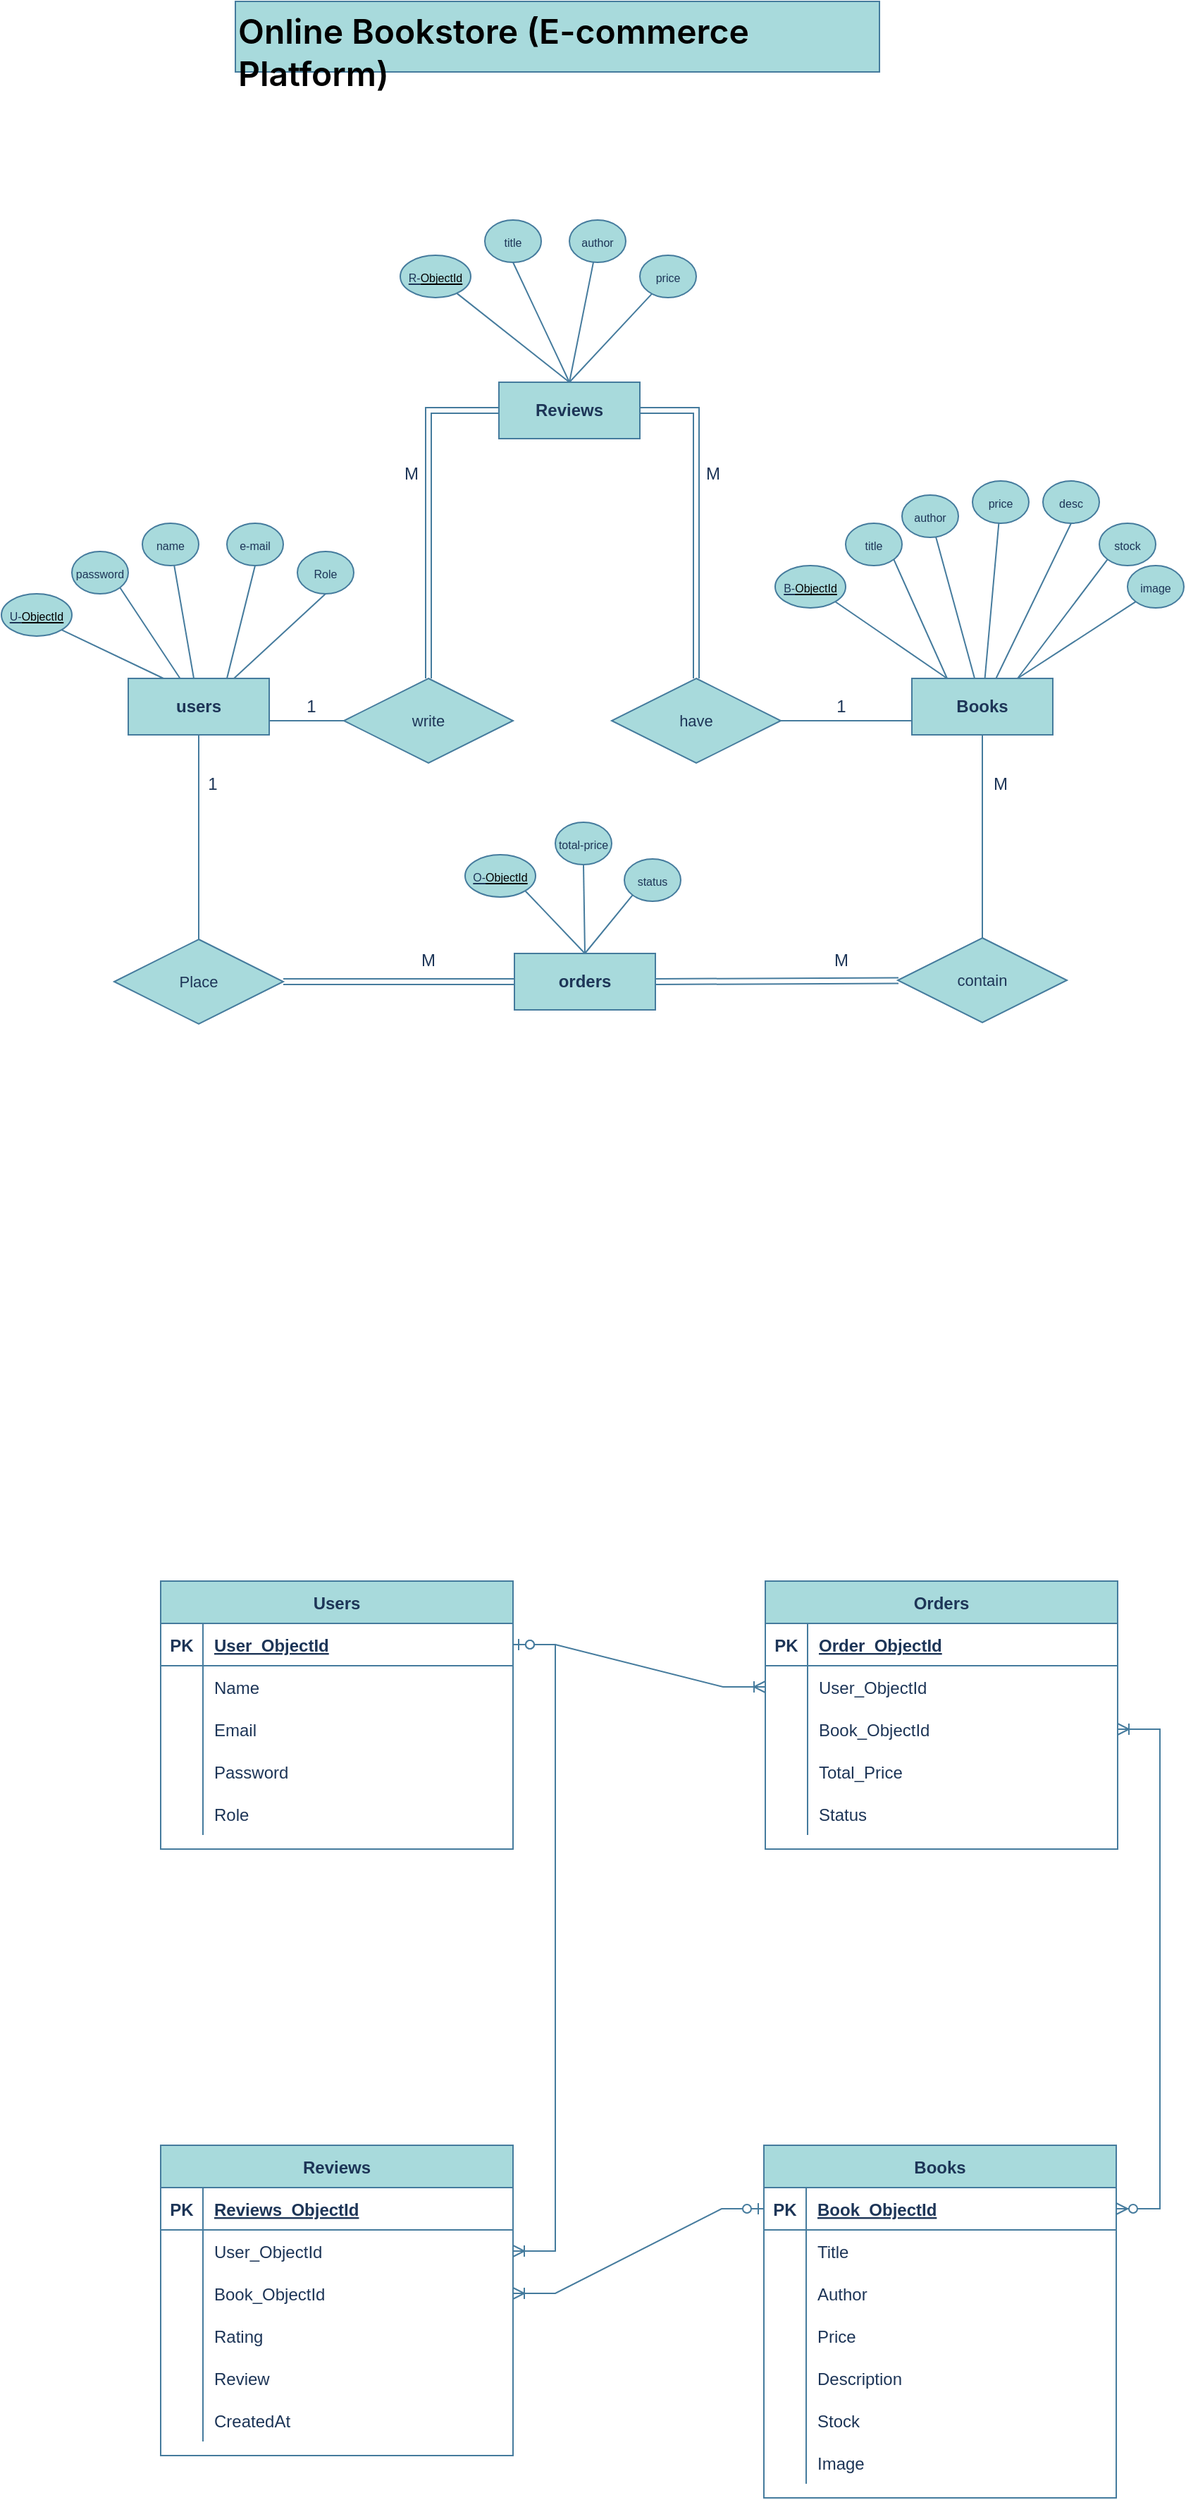 <mxfile version="24.7.17">
  <diagram id="R2lEEEUBdFMjLlhIrx00" name="Page-1">
    <mxGraphModel dx="1461" dy="1923" grid="1" gridSize="10" guides="1" tooltips="1" connect="1" arrows="1" fold="1" page="1" pageScale="1" pageWidth="850" pageHeight="1100" math="0" shadow="0" extFonts="Permanent Marker^https://fonts.googleapis.com/css?family=Permanent+Marker">
      <root>
        <mxCell id="0" />
        <mxCell id="1" parent="0" />
        <mxCell id="C-vyLk0tnHw3VtMMgP7b-2" value="Orders" style="shape=table;startSize=30;container=1;collapsible=1;childLayout=tableLayout;fixedRows=1;rowLines=0;fontStyle=1;align=center;resizeLast=1;labelBackgroundColor=none;fillColor=#A8DADC;strokeColor=#457B9D;fontColor=#1D3557;" parent="1" vertex="1">
          <mxGeometry x="549" y="120" width="250" height="190" as="geometry" />
        </mxCell>
        <mxCell id="C-vyLk0tnHw3VtMMgP7b-3" value="" style="shape=partialRectangle;collapsible=0;dropTarget=0;pointerEvents=0;fillColor=none;points=[[0,0.5],[1,0.5]];portConstraint=eastwest;top=0;left=0;right=0;bottom=1;labelBackgroundColor=none;strokeColor=#457B9D;fontColor=#1D3557;" parent="C-vyLk0tnHw3VtMMgP7b-2" vertex="1">
          <mxGeometry y="30" width="250" height="30" as="geometry" />
        </mxCell>
        <mxCell id="C-vyLk0tnHw3VtMMgP7b-4" value="PK" style="shape=partialRectangle;overflow=hidden;connectable=0;fillColor=none;top=0;left=0;bottom=0;right=0;fontStyle=1;labelBackgroundColor=none;strokeColor=#457B9D;fontColor=#1D3557;" parent="C-vyLk0tnHw3VtMMgP7b-3" vertex="1">
          <mxGeometry width="30" height="30" as="geometry">
            <mxRectangle width="30" height="30" as="alternateBounds" />
          </mxGeometry>
        </mxCell>
        <mxCell id="C-vyLk0tnHw3VtMMgP7b-5" value="Order_ObjectId" style="shape=partialRectangle;overflow=hidden;connectable=0;fillColor=none;top=0;left=0;bottom=0;right=0;align=left;spacingLeft=6;fontStyle=5;labelBackgroundColor=none;strokeColor=#457B9D;fontColor=#1D3557;" parent="C-vyLk0tnHw3VtMMgP7b-3" vertex="1">
          <mxGeometry x="30" width="220" height="30" as="geometry">
            <mxRectangle width="220" height="30" as="alternateBounds" />
          </mxGeometry>
        </mxCell>
        <mxCell id="C-vyLk0tnHw3VtMMgP7b-6" value="" style="shape=partialRectangle;collapsible=0;dropTarget=0;pointerEvents=0;fillColor=none;points=[[0,0.5],[1,0.5]];portConstraint=eastwest;top=0;left=0;right=0;bottom=0;labelBackgroundColor=none;strokeColor=#457B9D;fontColor=#1D3557;" parent="C-vyLk0tnHw3VtMMgP7b-2" vertex="1">
          <mxGeometry y="60" width="250" height="30" as="geometry" />
        </mxCell>
        <mxCell id="C-vyLk0tnHw3VtMMgP7b-7" value="" style="shape=partialRectangle;overflow=hidden;connectable=0;fillColor=none;top=0;left=0;bottom=0;right=0;labelBackgroundColor=none;strokeColor=#457B9D;fontColor=#1D3557;" parent="C-vyLk0tnHw3VtMMgP7b-6" vertex="1">
          <mxGeometry width="30" height="30" as="geometry">
            <mxRectangle width="30" height="30" as="alternateBounds" />
          </mxGeometry>
        </mxCell>
        <mxCell id="C-vyLk0tnHw3VtMMgP7b-8" value="User_ObjectId" style="shape=partialRectangle;overflow=hidden;connectable=0;fillColor=none;top=0;left=0;bottom=0;right=0;align=left;spacingLeft=6;labelBackgroundColor=none;strokeColor=#457B9D;fontColor=#1D3557;" parent="C-vyLk0tnHw3VtMMgP7b-6" vertex="1">
          <mxGeometry x="30" width="220" height="30" as="geometry">
            <mxRectangle width="220" height="30" as="alternateBounds" />
          </mxGeometry>
        </mxCell>
        <mxCell id="C-vyLk0tnHw3VtMMgP7b-9" value="" style="shape=partialRectangle;collapsible=0;dropTarget=0;pointerEvents=0;fillColor=none;points=[[0,0.5],[1,0.5]];portConstraint=eastwest;top=0;left=0;right=0;bottom=0;labelBackgroundColor=none;strokeColor=#457B9D;fontColor=#1D3557;" parent="C-vyLk0tnHw3VtMMgP7b-2" vertex="1">
          <mxGeometry y="90" width="250" height="30" as="geometry" />
        </mxCell>
        <mxCell id="C-vyLk0tnHw3VtMMgP7b-10" value="" style="shape=partialRectangle;overflow=hidden;connectable=0;fillColor=none;top=0;left=0;bottom=0;right=0;labelBackgroundColor=none;strokeColor=#457B9D;fontColor=#1D3557;" parent="C-vyLk0tnHw3VtMMgP7b-9" vertex="1">
          <mxGeometry width="30" height="30" as="geometry">
            <mxRectangle width="30" height="30" as="alternateBounds" />
          </mxGeometry>
        </mxCell>
        <mxCell id="C-vyLk0tnHw3VtMMgP7b-11" value="Book_ObjectId" style="shape=partialRectangle;overflow=hidden;connectable=0;fillColor=none;top=0;left=0;bottom=0;right=0;align=left;spacingLeft=6;labelBackgroundColor=none;strokeColor=#457B9D;fontColor=#1D3557;" parent="C-vyLk0tnHw3VtMMgP7b-9" vertex="1">
          <mxGeometry x="30" width="220" height="30" as="geometry">
            <mxRectangle width="220" height="30" as="alternateBounds" />
          </mxGeometry>
        </mxCell>
        <mxCell id="jP12uxMB2uw9hCb2nO24-88" value="" style="shape=partialRectangle;collapsible=0;dropTarget=0;pointerEvents=0;fillColor=none;points=[[0,0.5],[1,0.5]];portConstraint=eastwest;top=0;left=0;right=0;bottom=0;labelBackgroundColor=none;strokeColor=#457B9D;fontColor=#1D3557;" parent="C-vyLk0tnHw3VtMMgP7b-2" vertex="1">
          <mxGeometry y="120" width="250" height="30" as="geometry" />
        </mxCell>
        <mxCell id="jP12uxMB2uw9hCb2nO24-89" value="" style="shape=partialRectangle;overflow=hidden;connectable=0;fillColor=none;top=0;left=0;bottom=0;right=0;labelBackgroundColor=none;strokeColor=#457B9D;fontColor=#1D3557;" parent="jP12uxMB2uw9hCb2nO24-88" vertex="1">
          <mxGeometry width="30" height="30" as="geometry">
            <mxRectangle width="30" height="30" as="alternateBounds" />
          </mxGeometry>
        </mxCell>
        <mxCell id="jP12uxMB2uw9hCb2nO24-90" value="Total_Price" style="shape=partialRectangle;overflow=hidden;connectable=0;fillColor=none;top=0;left=0;bottom=0;right=0;align=left;spacingLeft=6;labelBackgroundColor=none;strokeColor=#457B9D;fontColor=#1D3557;" parent="jP12uxMB2uw9hCb2nO24-88" vertex="1">
          <mxGeometry x="30" width="220" height="30" as="geometry">
            <mxRectangle width="220" height="30" as="alternateBounds" />
          </mxGeometry>
        </mxCell>
        <mxCell id="jP12uxMB2uw9hCb2nO24-91" value="" style="shape=partialRectangle;collapsible=0;dropTarget=0;pointerEvents=0;fillColor=none;points=[[0,0.5],[1,0.5]];portConstraint=eastwest;top=0;left=0;right=0;bottom=0;labelBackgroundColor=none;strokeColor=#457B9D;fontColor=#1D3557;" parent="C-vyLk0tnHw3VtMMgP7b-2" vertex="1">
          <mxGeometry y="150" width="250" height="30" as="geometry" />
        </mxCell>
        <mxCell id="jP12uxMB2uw9hCb2nO24-92" value="" style="shape=partialRectangle;overflow=hidden;connectable=0;fillColor=none;top=0;left=0;bottom=0;right=0;labelBackgroundColor=none;strokeColor=#457B9D;fontColor=#1D3557;" parent="jP12uxMB2uw9hCb2nO24-91" vertex="1">
          <mxGeometry width="30" height="30" as="geometry">
            <mxRectangle width="30" height="30" as="alternateBounds" />
          </mxGeometry>
        </mxCell>
        <mxCell id="jP12uxMB2uw9hCb2nO24-93" value="Status" style="shape=partialRectangle;overflow=hidden;connectable=0;fillColor=none;top=0;left=0;bottom=0;right=0;align=left;spacingLeft=6;labelBackgroundColor=none;strokeColor=#457B9D;fontColor=#1D3557;" parent="jP12uxMB2uw9hCb2nO24-91" vertex="1">
          <mxGeometry x="30" width="220" height="30" as="geometry">
            <mxRectangle width="220" height="30" as="alternateBounds" />
          </mxGeometry>
        </mxCell>
        <mxCell id="C-vyLk0tnHw3VtMMgP7b-13" value="Books" style="shape=table;startSize=30;container=1;collapsible=1;childLayout=tableLayout;fixedRows=1;rowLines=0;fontStyle=1;align=center;resizeLast=1;labelBackgroundColor=none;fillColor=#A8DADC;strokeColor=#457B9D;fontColor=#1D3557;" parent="1" vertex="1">
          <mxGeometry x="548" y="520" width="250" height="250" as="geometry" />
        </mxCell>
        <mxCell id="C-vyLk0tnHw3VtMMgP7b-14" value="" style="shape=partialRectangle;collapsible=0;dropTarget=0;pointerEvents=0;fillColor=none;points=[[0,0.5],[1,0.5]];portConstraint=eastwest;top=0;left=0;right=0;bottom=1;labelBackgroundColor=none;strokeColor=#457B9D;fontColor=#1D3557;" parent="C-vyLk0tnHw3VtMMgP7b-13" vertex="1">
          <mxGeometry y="30" width="250" height="30" as="geometry" />
        </mxCell>
        <mxCell id="C-vyLk0tnHw3VtMMgP7b-15" value="PK" style="shape=partialRectangle;overflow=hidden;connectable=0;fillColor=none;top=0;left=0;bottom=0;right=0;fontStyle=1;labelBackgroundColor=none;strokeColor=#457B9D;fontColor=#1D3557;" parent="C-vyLk0tnHw3VtMMgP7b-14" vertex="1">
          <mxGeometry width="30" height="30" as="geometry">
            <mxRectangle width="30" height="30" as="alternateBounds" />
          </mxGeometry>
        </mxCell>
        <mxCell id="C-vyLk0tnHw3VtMMgP7b-16" value="Book_ObjectId" style="shape=partialRectangle;overflow=hidden;connectable=0;fillColor=none;top=0;left=0;bottom=0;right=0;align=left;spacingLeft=6;fontStyle=5;labelBackgroundColor=none;strokeColor=#457B9D;fontColor=#1D3557;" parent="C-vyLk0tnHw3VtMMgP7b-14" vertex="1">
          <mxGeometry x="30" width="220" height="30" as="geometry">
            <mxRectangle width="220" height="30" as="alternateBounds" />
          </mxGeometry>
        </mxCell>
        <mxCell id="C-vyLk0tnHw3VtMMgP7b-17" value="" style="shape=partialRectangle;collapsible=0;dropTarget=0;pointerEvents=0;fillColor=none;points=[[0,0.5],[1,0.5]];portConstraint=eastwest;top=0;left=0;right=0;bottom=0;labelBackgroundColor=none;strokeColor=#457B9D;fontColor=#1D3557;" parent="C-vyLk0tnHw3VtMMgP7b-13" vertex="1">
          <mxGeometry y="60" width="250" height="30" as="geometry" />
        </mxCell>
        <mxCell id="C-vyLk0tnHw3VtMMgP7b-18" value="" style="shape=partialRectangle;overflow=hidden;connectable=0;fillColor=none;top=0;left=0;bottom=0;right=0;labelBackgroundColor=none;strokeColor=#457B9D;fontColor=#1D3557;" parent="C-vyLk0tnHw3VtMMgP7b-17" vertex="1">
          <mxGeometry width="30" height="30" as="geometry">
            <mxRectangle width="30" height="30" as="alternateBounds" />
          </mxGeometry>
        </mxCell>
        <mxCell id="C-vyLk0tnHw3VtMMgP7b-19" value="Title" style="shape=partialRectangle;overflow=hidden;connectable=0;fillColor=none;top=0;left=0;bottom=0;right=0;align=left;spacingLeft=6;labelBackgroundColor=none;strokeColor=#457B9D;fontColor=#1D3557;" parent="C-vyLk0tnHw3VtMMgP7b-17" vertex="1">
          <mxGeometry x="30" width="220" height="30" as="geometry">
            <mxRectangle width="220" height="30" as="alternateBounds" />
          </mxGeometry>
        </mxCell>
        <mxCell id="C-vyLk0tnHw3VtMMgP7b-20" value="" style="shape=partialRectangle;collapsible=0;dropTarget=0;pointerEvents=0;fillColor=none;points=[[0,0.5],[1,0.5]];portConstraint=eastwest;top=0;left=0;right=0;bottom=0;labelBackgroundColor=none;strokeColor=#457B9D;fontColor=#1D3557;" parent="C-vyLk0tnHw3VtMMgP7b-13" vertex="1">
          <mxGeometry y="90" width="250" height="30" as="geometry" />
        </mxCell>
        <mxCell id="C-vyLk0tnHw3VtMMgP7b-21" value="" style="shape=partialRectangle;overflow=hidden;connectable=0;fillColor=none;top=0;left=0;bottom=0;right=0;labelBackgroundColor=none;strokeColor=#457B9D;fontColor=#1D3557;" parent="C-vyLk0tnHw3VtMMgP7b-20" vertex="1">
          <mxGeometry width="30" height="30" as="geometry">
            <mxRectangle width="30" height="30" as="alternateBounds" />
          </mxGeometry>
        </mxCell>
        <mxCell id="C-vyLk0tnHw3VtMMgP7b-22" value="Author" style="shape=partialRectangle;overflow=hidden;connectable=0;fillColor=none;top=0;left=0;bottom=0;right=0;align=left;spacingLeft=6;labelBackgroundColor=none;strokeColor=#457B9D;fontColor=#1D3557;" parent="C-vyLk0tnHw3VtMMgP7b-20" vertex="1">
          <mxGeometry x="30" width="220" height="30" as="geometry">
            <mxRectangle width="220" height="30" as="alternateBounds" />
          </mxGeometry>
        </mxCell>
        <mxCell id="jP12uxMB2uw9hCb2nO24-94" value="" style="shape=partialRectangle;collapsible=0;dropTarget=0;pointerEvents=0;fillColor=none;points=[[0,0.5],[1,0.5]];portConstraint=eastwest;top=0;left=0;right=0;bottom=0;labelBackgroundColor=none;strokeColor=#457B9D;fontColor=#1D3557;" parent="C-vyLk0tnHw3VtMMgP7b-13" vertex="1">
          <mxGeometry y="120" width="250" height="30" as="geometry" />
        </mxCell>
        <mxCell id="jP12uxMB2uw9hCb2nO24-95" value="" style="shape=partialRectangle;overflow=hidden;connectable=0;fillColor=none;top=0;left=0;bottom=0;right=0;labelBackgroundColor=none;strokeColor=#457B9D;fontColor=#1D3557;" parent="jP12uxMB2uw9hCb2nO24-94" vertex="1">
          <mxGeometry width="30" height="30" as="geometry">
            <mxRectangle width="30" height="30" as="alternateBounds" />
          </mxGeometry>
        </mxCell>
        <mxCell id="jP12uxMB2uw9hCb2nO24-96" value="Price" style="shape=partialRectangle;overflow=hidden;connectable=0;fillColor=none;top=0;left=0;bottom=0;right=0;align=left;spacingLeft=6;labelBackgroundColor=none;strokeColor=#457B9D;fontColor=#1D3557;" parent="jP12uxMB2uw9hCb2nO24-94" vertex="1">
          <mxGeometry x="30" width="220" height="30" as="geometry">
            <mxRectangle width="220" height="30" as="alternateBounds" />
          </mxGeometry>
        </mxCell>
        <mxCell id="jP12uxMB2uw9hCb2nO24-97" value="" style="shape=partialRectangle;collapsible=0;dropTarget=0;pointerEvents=0;fillColor=none;points=[[0,0.5],[1,0.5]];portConstraint=eastwest;top=0;left=0;right=0;bottom=0;labelBackgroundColor=none;strokeColor=#457B9D;fontColor=#1D3557;" parent="C-vyLk0tnHw3VtMMgP7b-13" vertex="1">
          <mxGeometry y="150" width="250" height="30" as="geometry" />
        </mxCell>
        <mxCell id="jP12uxMB2uw9hCb2nO24-98" value="" style="shape=partialRectangle;overflow=hidden;connectable=0;fillColor=none;top=0;left=0;bottom=0;right=0;labelBackgroundColor=none;strokeColor=#457B9D;fontColor=#1D3557;" parent="jP12uxMB2uw9hCb2nO24-97" vertex="1">
          <mxGeometry width="30" height="30" as="geometry">
            <mxRectangle width="30" height="30" as="alternateBounds" />
          </mxGeometry>
        </mxCell>
        <mxCell id="jP12uxMB2uw9hCb2nO24-99" value="Description" style="shape=partialRectangle;overflow=hidden;connectable=0;fillColor=none;top=0;left=0;bottom=0;right=0;align=left;spacingLeft=6;labelBackgroundColor=none;strokeColor=#457B9D;fontColor=#1D3557;" parent="jP12uxMB2uw9hCb2nO24-97" vertex="1">
          <mxGeometry x="30" width="220" height="30" as="geometry">
            <mxRectangle width="220" height="30" as="alternateBounds" />
          </mxGeometry>
        </mxCell>
        <mxCell id="jP12uxMB2uw9hCb2nO24-100" value="" style="shape=partialRectangle;collapsible=0;dropTarget=0;pointerEvents=0;fillColor=none;points=[[0,0.5],[1,0.5]];portConstraint=eastwest;top=0;left=0;right=0;bottom=0;labelBackgroundColor=none;strokeColor=#457B9D;fontColor=#1D3557;" parent="C-vyLk0tnHw3VtMMgP7b-13" vertex="1">
          <mxGeometry y="180" width="250" height="30" as="geometry" />
        </mxCell>
        <mxCell id="jP12uxMB2uw9hCb2nO24-101" value="" style="shape=partialRectangle;overflow=hidden;connectable=0;fillColor=none;top=0;left=0;bottom=0;right=0;labelBackgroundColor=none;strokeColor=#457B9D;fontColor=#1D3557;" parent="jP12uxMB2uw9hCb2nO24-100" vertex="1">
          <mxGeometry width="30" height="30" as="geometry">
            <mxRectangle width="30" height="30" as="alternateBounds" />
          </mxGeometry>
        </mxCell>
        <mxCell id="jP12uxMB2uw9hCb2nO24-102" value="Stock" style="shape=partialRectangle;overflow=hidden;connectable=0;fillColor=none;top=0;left=0;bottom=0;right=0;align=left;spacingLeft=6;labelBackgroundColor=none;strokeColor=#457B9D;fontColor=#1D3557;" parent="jP12uxMB2uw9hCb2nO24-100" vertex="1">
          <mxGeometry x="30" width="220" height="30" as="geometry">
            <mxRectangle width="220" height="30" as="alternateBounds" />
          </mxGeometry>
        </mxCell>
        <mxCell id="jP12uxMB2uw9hCb2nO24-106" value="" style="shape=partialRectangle;collapsible=0;dropTarget=0;pointerEvents=0;fillColor=none;points=[[0,0.5],[1,0.5]];portConstraint=eastwest;top=0;left=0;right=0;bottom=0;labelBackgroundColor=none;strokeColor=#457B9D;fontColor=#1D3557;" parent="C-vyLk0tnHw3VtMMgP7b-13" vertex="1">
          <mxGeometry y="210" width="250" height="30" as="geometry" />
        </mxCell>
        <mxCell id="jP12uxMB2uw9hCb2nO24-107" value="" style="shape=partialRectangle;overflow=hidden;connectable=0;fillColor=none;top=0;left=0;bottom=0;right=0;labelBackgroundColor=none;strokeColor=#457B9D;fontColor=#1D3557;" parent="jP12uxMB2uw9hCb2nO24-106" vertex="1">
          <mxGeometry width="30" height="30" as="geometry">
            <mxRectangle width="30" height="30" as="alternateBounds" />
          </mxGeometry>
        </mxCell>
        <mxCell id="jP12uxMB2uw9hCb2nO24-108" value="Image" style="shape=partialRectangle;overflow=hidden;connectable=0;fillColor=none;top=0;left=0;bottom=0;right=0;align=left;spacingLeft=6;labelBackgroundColor=none;strokeColor=#457B9D;fontColor=#1D3557;" parent="jP12uxMB2uw9hCb2nO24-106" vertex="1">
          <mxGeometry x="30" width="220" height="30" as="geometry">
            <mxRectangle width="220" height="30" as="alternateBounds" />
          </mxGeometry>
        </mxCell>
        <mxCell id="C-vyLk0tnHw3VtMMgP7b-23" value="Users" style="shape=table;startSize=30;container=1;collapsible=1;childLayout=tableLayout;fixedRows=1;rowLines=0;fontStyle=1;align=center;resizeLast=1;labelBackgroundColor=none;fillColor=#A8DADC;strokeColor=#457B9D;fontColor=#1D3557;" parent="1" vertex="1">
          <mxGeometry x="120" y="120" width="250" height="190" as="geometry" />
        </mxCell>
        <mxCell id="C-vyLk0tnHw3VtMMgP7b-24" value="" style="shape=partialRectangle;collapsible=0;dropTarget=0;pointerEvents=0;fillColor=none;points=[[0,0.5],[1,0.5]];portConstraint=eastwest;top=0;left=0;right=0;bottom=1;labelBackgroundColor=none;strokeColor=#457B9D;fontColor=#1D3557;" parent="C-vyLk0tnHw3VtMMgP7b-23" vertex="1">
          <mxGeometry y="30" width="250" height="30" as="geometry" />
        </mxCell>
        <mxCell id="C-vyLk0tnHw3VtMMgP7b-25" value="PK" style="shape=partialRectangle;overflow=hidden;connectable=0;fillColor=none;top=0;left=0;bottom=0;right=0;fontStyle=1;labelBackgroundColor=none;strokeColor=#457B9D;fontColor=#1D3557;" parent="C-vyLk0tnHw3VtMMgP7b-24" vertex="1">
          <mxGeometry width="30" height="30" as="geometry">
            <mxRectangle width="30" height="30" as="alternateBounds" />
          </mxGeometry>
        </mxCell>
        <mxCell id="C-vyLk0tnHw3VtMMgP7b-26" value="User_ObjectId" style="shape=partialRectangle;overflow=hidden;connectable=0;fillColor=none;top=0;left=0;bottom=0;right=0;align=left;spacingLeft=6;fontStyle=5;labelBackgroundColor=none;strokeColor=#457B9D;fontColor=#1D3557;" parent="C-vyLk0tnHw3VtMMgP7b-24" vertex="1">
          <mxGeometry x="30" width="220" height="30" as="geometry">
            <mxRectangle width="220" height="30" as="alternateBounds" />
          </mxGeometry>
        </mxCell>
        <mxCell id="C-vyLk0tnHw3VtMMgP7b-27" value="" style="shape=partialRectangle;collapsible=0;dropTarget=0;pointerEvents=0;fillColor=none;points=[[0,0.5],[1,0.5]];portConstraint=eastwest;top=0;left=0;right=0;bottom=0;labelBackgroundColor=none;strokeColor=#457B9D;fontColor=#1D3557;" parent="C-vyLk0tnHw3VtMMgP7b-23" vertex="1">
          <mxGeometry y="60" width="250" height="30" as="geometry" />
        </mxCell>
        <mxCell id="C-vyLk0tnHw3VtMMgP7b-28" value="" style="shape=partialRectangle;overflow=hidden;connectable=0;fillColor=none;top=0;left=0;bottom=0;right=0;labelBackgroundColor=none;strokeColor=#457B9D;fontColor=#1D3557;" parent="C-vyLk0tnHw3VtMMgP7b-27" vertex="1">
          <mxGeometry width="30" height="30" as="geometry">
            <mxRectangle width="30" height="30" as="alternateBounds" />
          </mxGeometry>
        </mxCell>
        <mxCell id="C-vyLk0tnHw3VtMMgP7b-29" value="Name" style="shape=partialRectangle;overflow=hidden;connectable=0;fillColor=none;top=0;left=0;bottom=0;right=0;align=left;spacingLeft=6;labelBackgroundColor=none;strokeColor=#457B9D;fontColor=#1D3557;" parent="C-vyLk0tnHw3VtMMgP7b-27" vertex="1">
          <mxGeometry x="30" width="220" height="30" as="geometry">
            <mxRectangle width="220" height="30" as="alternateBounds" />
          </mxGeometry>
        </mxCell>
        <mxCell id="jP12uxMB2uw9hCb2nO24-78" value="" style="shape=partialRectangle;collapsible=0;dropTarget=0;pointerEvents=0;fillColor=none;points=[[0,0.5],[1,0.5]];portConstraint=eastwest;top=0;left=0;right=0;bottom=0;labelBackgroundColor=none;strokeColor=#457B9D;fontColor=#1D3557;" parent="C-vyLk0tnHw3VtMMgP7b-23" vertex="1">
          <mxGeometry y="90" width="250" height="30" as="geometry" />
        </mxCell>
        <mxCell id="jP12uxMB2uw9hCb2nO24-79" value="" style="shape=partialRectangle;overflow=hidden;connectable=0;fillColor=none;top=0;left=0;bottom=0;right=0;labelBackgroundColor=none;strokeColor=#457B9D;fontColor=#1D3557;" parent="jP12uxMB2uw9hCb2nO24-78" vertex="1">
          <mxGeometry width="30" height="30" as="geometry">
            <mxRectangle width="30" height="30" as="alternateBounds" />
          </mxGeometry>
        </mxCell>
        <mxCell id="jP12uxMB2uw9hCb2nO24-80" value="Email" style="shape=partialRectangle;overflow=hidden;connectable=0;fillColor=none;top=0;left=0;bottom=0;right=0;align=left;spacingLeft=6;labelBackgroundColor=none;strokeColor=#457B9D;fontColor=#1D3557;" parent="jP12uxMB2uw9hCb2nO24-78" vertex="1">
          <mxGeometry x="30" width="220" height="30" as="geometry">
            <mxRectangle width="220" height="30" as="alternateBounds" />
          </mxGeometry>
        </mxCell>
        <mxCell id="jP12uxMB2uw9hCb2nO24-81" value="" style="shape=partialRectangle;collapsible=0;dropTarget=0;pointerEvents=0;fillColor=none;points=[[0,0.5],[1,0.5]];portConstraint=eastwest;top=0;left=0;right=0;bottom=0;labelBackgroundColor=none;strokeColor=#457B9D;fontColor=#1D3557;" parent="C-vyLk0tnHw3VtMMgP7b-23" vertex="1">
          <mxGeometry y="120" width="250" height="30" as="geometry" />
        </mxCell>
        <mxCell id="jP12uxMB2uw9hCb2nO24-82" value="" style="shape=partialRectangle;overflow=hidden;connectable=0;fillColor=none;top=0;left=0;bottom=0;right=0;labelBackgroundColor=none;strokeColor=#457B9D;fontColor=#1D3557;" parent="jP12uxMB2uw9hCb2nO24-81" vertex="1">
          <mxGeometry width="30" height="30" as="geometry">
            <mxRectangle width="30" height="30" as="alternateBounds" />
          </mxGeometry>
        </mxCell>
        <mxCell id="jP12uxMB2uw9hCb2nO24-83" value="Password" style="shape=partialRectangle;overflow=hidden;connectable=0;fillColor=none;top=0;left=0;bottom=0;right=0;align=left;spacingLeft=6;labelBackgroundColor=none;strokeColor=#457B9D;fontColor=#1D3557;" parent="jP12uxMB2uw9hCb2nO24-81" vertex="1">
          <mxGeometry x="30" width="220" height="30" as="geometry">
            <mxRectangle width="220" height="30" as="alternateBounds" />
          </mxGeometry>
        </mxCell>
        <mxCell id="jP12uxMB2uw9hCb2nO24-84" value="" style="shape=partialRectangle;collapsible=0;dropTarget=0;pointerEvents=0;fillColor=none;points=[[0,0.5],[1,0.5]];portConstraint=eastwest;top=0;left=0;right=0;bottom=0;labelBackgroundColor=none;strokeColor=#457B9D;fontColor=#1D3557;" parent="C-vyLk0tnHw3VtMMgP7b-23" vertex="1">
          <mxGeometry y="150" width="250" height="30" as="geometry" />
        </mxCell>
        <mxCell id="jP12uxMB2uw9hCb2nO24-85" value="" style="shape=partialRectangle;overflow=hidden;connectable=0;fillColor=none;top=0;left=0;bottom=0;right=0;labelBackgroundColor=none;strokeColor=#457B9D;fontColor=#1D3557;" parent="jP12uxMB2uw9hCb2nO24-84" vertex="1">
          <mxGeometry width="30" height="30" as="geometry">
            <mxRectangle width="30" height="30" as="alternateBounds" />
          </mxGeometry>
        </mxCell>
        <mxCell id="jP12uxMB2uw9hCb2nO24-86" value="Role" style="shape=partialRectangle;overflow=hidden;connectable=0;fillColor=none;top=0;left=0;bottom=0;right=0;align=left;spacingLeft=6;labelBackgroundColor=none;strokeColor=#457B9D;fontColor=#1D3557;" parent="jP12uxMB2uw9hCb2nO24-84" vertex="1">
          <mxGeometry x="30" width="220" height="30" as="geometry">
            <mxRectangle width="220" height="30" as="alternateBounds" />
          </mxGeometry>
        </mxCell>
        <mxCell id="jP12uxMB2uw9hCb2nO24-2" value="&lt;b&gt;users&lt;/b&gt;" style="whiteSpace=wrap;html=1;align=center;labelBackgroundColor=none;fillColor=#A8DADC;strokeColor=#457B9D;fontColor=#1D3557;" parent="1" vertex="1">
          <mxGeometry x="97" y="-520" width="100" height="40" as="geometry" />
        </mxCell>
        <mxCell id="jP12uxMB2uw9hCb2nO24-3" value="&lt;b&gt;Books&lt;/b&gt;" style="whiteSpace=wrap;html=1;align=center;labelBackgroundColor=none;fillColor=#A8DADC;strokeColor=#457B9D;fontColor=#1D3557;" parent="1" vertex="1">
          <mxGeometry x="653" y="-520" width="100" height="40" as="geometry" />
        </mxCell>
        <mxCell id="jP12uxMB2uw9hCb2nO24-4" value="&lt;b&gt;Reviews&lt;/b&gt;" style="whiteSpace=wrap;html=1;align=center;labelBackgroundColor=none;fillColor=#A8DADC;strokeColor=#457B9D;fontColor=#1D3557;" parent="1" vertex="1">
          <mxGeometry x="360" y="-730" width="100" height="40" as="geometry" />
        </mxCell>
        <mxCell id="jP12uxMB2uw9hCb2nO24-6" value="&lt;b&gt;orders&lt;/b&gt;" style="whiteSpace=wrap;html=1;align=center;labelBackgroundColor=none;fillColor=#A8DADC;strokeColor=#457B9D;fontColor=#1D3557;" parent="1" vertex="1">
          <mxGeometry x="371" y="-325" width="100" height="40" as="geometry" />
        </mxCell>
        <mxCell id="jP12uxMB2uw9hCb2nO24-20" style="rounded=0;orthogonalLoop=1;jettySize=auto;html=1;endArrow=none;startFill=0;labelBackgroundColor=none;strokeColor=#457B9D;fontColor=default;" parent="1" source="jP12uxMB2uw9hCb2nO24-7" target="jP12uxMB2uw9hCb2nO24-2" edge="1">
          <mxGeometry relative="1" as="geometry" />
        </mxCell>
        <mxCell id="jP12uxMB2uw9hCb2nO24-7" value="&lt;font style=&quot;font-size: 8px;&quot;&gt;name&lt;/font&gt;" style="ellipse;whiteSpace=wrap;html=1;align=center;strokeColor=#457B9D;verticalAlign=middle;fontFamily=Helvetica;fontSize=12;fontColor=#1D3557;fillColor=#A8DADC;labelBackgroundColor=none;" parent="1" vertex="1">
          <mxGeometry x="107" y="-630" width="40" height="30" as="geometry" />
        </mxCell>
        <mxCell id="jP12uxMB2uw9hCb2nO24-8" value="&lt;font style=&quot;font-size: 8px;&quot;&gt;e-mail&lt;/font&gt;" style="ellipse;whiteSpace=wrap;html=1;align=center;strokeColor=#457B9D;verticalAlign=middle;fontFamily=Helvetica;fontSize=12;fontColor=#1D3557;fillColor=#A8DADC;labelBackgroundColor=none;" parent="1" vertex="1">
          <mxGeometry x="167" y="-630" width="40" height="30" as="geometry" />
        </mxCell>
        <mxCell id="jP12uxMB2uw9hCb2nO24-21" style="rounded=0;orthogonalLoop=1;jettySize=auto;html=1;exitX=1;exitY=1;exitDx=0;exitDy=0;endArrow=none;startFill=0;labelBackgroundColor=none;strokeColor=#457B9D;fontColor=default;" parent="1" source="jP12uxMB2uw9hCb2nO24-9" target="jP12uxMB2uw9hCb2nO24-2" edge="1">
          <mxGeometry relative="1" as="geometry" />
        </mxCell>
        <mxCell id="jP12uxMB2uw9hCb2nO24-9" value="&lt;font style=&quot;font-size: 8px;&quot;&gt;password&lt;/font&gt;" style="ellipse;whiteSpace=wrap;html=1;align=center;labelBackgroundColor=none;fillColor=#A8DADC;strokeColor=#457B9D;fontColor=#1D3557;" parent="1" vertex="1">
          <mxGeometry x="57" y="-610" width="40" height="30" as="geometry" />
        </mxCell>
        <mxCell id="jP12uxMB2uw9hCb2nO24-18" style="rounded=0;orthogonalLoop=1;jettySize=auto;html=1;exitX=0.5;exitY=1;exitDx=0;exitDy=0;entryX=0.75;entryY=0;entryDx=0;entryDy=0;endArrow=none;startFill=0;labelBackgroundColor=none;strokeColor=#457B9D;fontColor=default;" parent="1" source="jP12uxMB2uw9hCb2nO24-10" target="jP12uxMB2uw9hCb2nO24-2" edge="1">
          <mxGeometry relative="1" as="geometry" />
        </mxCell>
        <mxCell id="jP12uxMB2uw9hCb2nO24-10" value="&lt;font style=&quot;font-size: 8px;&quot;&gt;Role&lt;/font&gt;" style="ellipse;whiteSpace=wrap;html=1;align=center;strokeColor=#457B9D;verticalAlign=middle;fontFamily=Helvetica;fontSize=12;fontColor=#1D3557;fillColor=#A8DADC;labelBackgroundColor=none;" parent="1" vertex="1">
          <mxGeometry x="217" y="-610" width="40" height="30" as="geometry" />
        </mxCell>
        <mxCell id="jP12uxMB2uw9hCb2nO24-22" style="rounded=0;orthogonalLoop=1;jettySize=auto;html=1;exitX=1;exitY=1;exitDx=0;exitDy=0;entryX=0.25;entryY=0;entryDx=0;entryDy=0;endArrow=none;startFill=0;labelBackgroundColor=none;strokeColor=#457B9D;fontColor=default;" parent="1" source="jP12uxMB2uw9hCb2nO24-11" target="jP12uxMB2uw9hCb2nO24-2" edge="1">
          <mxGeometry relative="1" as="geometry" />
        </mxCell>
        <mxCell id="jP12uxMB2uw9hCb2nO24-11" value="&lt;font style=&quot;font-size: 8px;&quot;&gt;&lt;u&gt;U-&lt;/u&gt;&lt;/font&gt;&lt;u style=&quot;background-color: transparent; color: light-dark(rgb(0, 0, 0), rgb(255, 255, 255)); font-size: 8px;&quot;&gt;ObjectId&lt;/u&gt;" style="ellipse;whiteSpace=wrap;html=1;align=center;labelBackgroundColor=none;fillColor=#A8DADC;strokeColor=#457B9D;fontColor=#1D3557;" parent="1" vertex="1">
          <mxGeometry x="7" y="-580" width="50" height="30" as="geometry" />
        </mxCell>
        <mxCell id="jP12uxMB2uw9hCb2nO24-51" style="rounded=0;orthogonalLoop=1;jettySize=auto;html=1;endArrow=none;startFill=0;entryX=0.5;entryY=0;entryDx=0;entryDy=0;labelBackgroundColor=none;strokeColor=#457B9D;fontColor=default;" parent="1" source="jP12uxMB2uw9hCb2nO24-15" target="jP12uxMB2uw9hCb2nO24-4" edge="1">
          <mxGeometry relative="1" as="geometry" />
        </mxCell>
        <mxCell id="jP12uxMB2uw9hCb2nO24-15" value="&lt;font style=&quot;font-size: 8px;&quot;&gt;&lt;u&gt;R-&lt;/u&gt;&lt;/font&gt;&lt;u style=&quot;background-color: transparent; color: light-dark(rgb(0, 0, 0), rgb(255, 255, 255)); font-size: 8px;&quot;&gt;ObjectId&lt;/u&gt;" style="ellipse;whiteSpace=wrap;html=1;align=center;labelBackgroundColor=none;fillColor=#A8DADC;strokeColor=#457B9D;fontColor=#1D3557;" parent="1" vertex="1">
          <mxGeometry x="290" y="-820" width="50" height="30" as="geometry" />
        </mxCell>
        <mxCell id="jP12uxMB2uw9hCb2nO24-43" style="rounded=0;orthogonalLoop=1;jettySize=auto;html=1;exitX=1;exitY=1;exitDx=0;exitDy=0;entryX=0.25;entryY=0;entryDx=0;entryDy=0;endArrow=none;startFill=0;labelBackgroundColor=none;strokeColor=#457B9D;fontColor=default;" parent="1" source="jP12uxMB2uw9hCb2nO24-16" target="jP12uxMB2uw9hCb2nO24-3" edge="1">
          <mxGeometry relative="1" as="geometry" />
        </mxCell>
        <mxCell id="jP12uxMB2uw9hCb2nO24-16" value="&lt;font style=&quot;font-size: 8px;&quot;&gt;&lt;u&gt;B-&lt;/u&gt;&lt;/font&gt;&lt;u style=&quot;background-color: transparent; color: light-dark(rgb(0, 0, 0), rgb(255, 255, 255)); font-size: 8px;&quot;&gt;ObjectId&lt;/u&gt;" style="ellipse;whiteSpace=wrap;html=1;align=center;labelBackgroundColor=none;fillColor=#A8DADC;strokeColor=#457B9D;fontColor=#1D3557;" parent="1" vertex="1">
          <mxGeometry x="556" y="-600" width="50" height="30" as="geometry" />
        </mxCell>
        <mxCell id="jP12uxMB2uw9hCb2nO24-19" style="rounded=0;orthogonalLoop=1;jettySize=auto;html=1;exitX=0.5;exitY=1;exitDx=0;exitDy=0;entryX=0.7;entryY=0;entryDx=0;entryDy=0;entryPerimeter=0;endArrow=none;startFill=0;labelBackgroundColor=none;strokeColor=#457B9D;fontColor=default;" parent="1" source="jP12uxMB2uw9hCb2nO24-8" target="jP12uxMB2uw9hCb2nO24-2" edge="1">
          <mxGeometry relative="1" as="geometry" />
        </mxCell>
        <mxCell id="jP12uxMB2uw9hCb2nO24-30" style="rounded=0;orthogonalLoop=1;jettySize=auto;html=1;exitX=1;exitY=1;exitDx=0;exitDy=0;entryX=0.5;entryY=0;entryDx=0;entryDy=0;endArrow=none;startFill=0;labelBackgroundColor=none;strokeColor=#457B9D;fontColor=default;" parent="1" source="jP12uxMB2uw9hCb2nO24-23" target="jP12uxMB2uw9hCb2nO24-6" edge="1">
          <mxGeometry relative="1" as="geometry" />
        </mxCell>
        <mxCell id="jP12uxMB2uw9hCb2nO24-23" value="&lt;font style=&quot;font-size: 8px;&quot;&gt;&lt;u&gt;O-&lt;/u&gt;&lt;/font&gt;&lt;u style=&quot;background-color: transparent; color: light-dark(rgb(0, 0, 0), rgb(255, 255, 255)); font-size: 8px;&quot;&gt;ObjectId&lt;/u&gt;" style="ellipse;whiteSpace=wrap;html=1;align=center;labelBackgroundColor=none;fillColor=#A8DADC;strokeColor=#457B9D;fontColor=#1D3557;" parent="1" vertex="1">
          <mxGeometry x="336" y="-395" width="50" height="30" as="geometry" />
        </mxCell>
        <mxCell id="jP12uxMB2uw9hCb2nO24-28" style="rounded=0;orthogonalLoop=1;jettySize=auto;html=1;exitX=0.5;exitY=1;exitDx=0;exitDy=0;endArrow=none;startFill=0;entryX=0.5;entryY=0;entryDx=0;entryDy=0;labelBackgroundColor=none;strokeColor=#457B9D;fontColor=default;" parent="1" source="jP12uxMB2uw9hCb2nO24-24" target="jP12uxMB2uw9hCb2nO24-6" edge="1">
          <mxGeometry relative="1" as="geometry">
            <mxPoint x="430" y="-355" as="targetPoint" />
          </mxGeometry>
        </mxCell>
        <mxCell id="jP12uxMB2uw9hCb2nO24-24" value="&lt;font style=&quot;font-size: 8px;&quot;&gt;total-price&lt;/font&gt;" style="ellipse;whiteSpace=wrap;html=1;align=center;strokeColor=#457B9D;verticalAlign=middle;fontFamily=Helvetica;fontSize=12;fontColor=#1D3557;fillColor=#A8DADC;labelBackgroundColor=none;" parent="1" vertex="1">
          <mxGeometry x="400" y="-418" width="40" height="30" as="geometry" />
        </mxCell>
        <mxCell id="jP12uxMB2uw9hCb2nO24-29" style="rounded=0;orthogonalLoop=1;jettySize=auto;html=1;exitX=0;exitY=1;exitDx=0;exitDy=0;entryX=0.5;entryY=0;entryDx=0;entryDy=0;endArrow=none;startFill=0;labelBackgroundColor=none;strokeColor=#457B9D;fontColor=default;" parent="1" source="jP12uxMB2uw9hCb2nO24-27" target="jP12uxMB2uw9hCb2nO24-6" edge="1">
          <mxGeometry relative="1" as="geometry" />
        </mxCell>
        <mxCell id="jP12uxMB2uw9hCb2nO24-27" value="&lt;font style=&quot;font-size: 8px;&quot;&gt;status&lt;/font&gt;" style="ellipse;whiteSpace=wrap;html=1;align=center;strokeColor=#457B9D;verticalAlign=middle;fontFamily=Helvetica;fontSize=12;fontColor=#1D3557;fillColor=#A8DADC;labelBackgroundColor=none;" parent="1" vertex="1">
          <mxGeometry x="449" y="-392" width="40" height="30" as="geometry" />
        </mxCell>
        <mxCell id="jP12uxMB2uw9hCb2nO24-37" style="rounded=0;orthogonalLoop=1;jettySize=auto;html=1;exitX=0;exitY=1;exitDx=0;exitDy=0;entryX=0.75;entryY=0;entryDx=0;entryDy=0;endArrow=none;startFill=0;labelBackgroundColor=none;strokeColor=#457B9D;fontColor=default;" parent="1" source="jP12uxMB2uw9hCb2nO24-31" target="jP12uxMB2uw9hCb2nO24-3" edge="1">
          <mxGeometry relative="1" as="geometry" />
        </mxCell>
        <mxCell id="jP12uxMB2uw9hCb2nO24-31" value="&lt;font style=&quot;font-size: 8px;&quot;&gt;image&lt;/font&gt;" style="ellipse;whiteSpace=wrap;html=1;align=center;strokeColor=#457B9D;verticalAlign=middle;fontFamily=Helvetica;fontSize=12;fontColor=#1D3557;fillColor=#A8DADC;labelBackgroundColor=none;" parent="1" vertex="1">
          <mxGeometry x="806" y="-600" width="40" height="30" as="geometry" />
        </mxCell>
        <mxCell id="jP12uxMB2uw9hCb2nO24-38" style="rounded=0;orthogonalLoop=1;jettySize=auto;html=1;exitX=0;exitY=1;exitDx=0;exitDy=0;entryX=0.75;entryY=0;entryDx=0;entryDy=0;endArrow=none;startFill=0;labelBackgroundColor=none;strokeColor=#457B9D;fontColor=default;" parent="1" source="jP12uxMB2uw9hCb2nO24-32" target="jP12uxMB2uw9hCb2nO24-3" edge="1">
          <mxGeometry relative="1" as="geometry" />
        </mxCell>
        <mxCell id="jP12uxMB2uw9hCb2nO24-32" value="&lt;font style=&quot;font-size: 8px;&quot;&gt;stock&lt;/font&gt;" style="ellipse;whiteSpace=wrap;html=1;align=center;strokeColor=#457B9D;verticalAlign=middle;fontFamily=Helvetica;fontSize=12;fontColor=#1D3557;fillColor=#A8DADC;labelBackgroundColor=none;" parent="1" vertex="1">
          <mxGeometry x="786" y="-630" width="40" height="30" as="geometry" />
        </mxCell>
        <mxCell id="jP12uxMB2uw9hCb2nO24-41" style="rounded=0;orthogonalLoop=1;jettySize=auto;html=1;endArrow=none;startFill=0;labelBackgroundColor=none;strokeColor=#457B9D;fontColor=default;" parent="1" source="jP12uxMB2uw9hCb2nO24-33" target="jP12uxMB2uw9hCb2nO24-3" edge="1">
          <mxGeometry relative="1" as="geometry" />
        </mxCell>
        <mxCell id="jP12uxMB2uw9hCb2nO24-33" value="&lt;font style=&quot;font-size: 8px;&quot;&gt;author&lt;/font&gt;" style="ellipse;whiteSpace=wrap;html=1;align=center;strokeColor=#457B9D;verticalAlign=middle;fontFamily=Helvetica;fontSize=12;fontColor=#1D3557;fillColor=#A8DADC;labelBackgroundColor=none;" parent="1" vertex="1">
          <mxGeometry x="646" y="-650" width="40" height="30" as="geometry" />
        </mxCell>
        <mxCell id="jP12uxMB2uw9hCb2nO24-42" style="rounded=0;orthogonalLoop=1;jettySize=auto;html=1;exitX=1;exitY=1;exitDx=0;exitDy=0;entryX=0.25;entryY=0;entryDx=0;entryDy=0;endArrow=none;startFill=0;labelBackgroundColor=none;strokeColor=#457B9D;fontColor=default;" parent="1" source="jP12uxMB2uw9hCb2nO24-34" target="jP12uxMB2uw9hCb2nO24-3" edge="1">
          <mxGeometry relative="1" as="geometry" />
        </mxCell>
        <mxCell id="jP12uxMB2uw9hCb2nO24-34" value="&lt;font style=&quot;font-size: 8px;&quot;&gt;title&lt;/font&gt;" style="ellipse;whiteSpace=wrap;html=1;align=center;labelBackgroundColor=none;fillColor=#A8DADC;strokeColor=#457B9D;fontColor=#1D3557;" parent="1" vertex="1">
          <mxGeometry x="606" y="-630" width="40" height="30" as="geometry" />
        </mxCell>
        <mxCell id="jP12uxMB2uw9hCb2nO24-39" style="rounded=0;orthogonalLoop=1;jettySize=auto;html=1;exitX=0.5;exitY=1;exitDx=0;exitDy=0;endArrow=none;startFill=0;labelBackgroundColor=none;strokeColor=#457B9D;fontColor=default;" parent="1" source="jP12uxMB2uw9hCb2nO24-35" target="jP12uxMB2uw9hCb2nO24-3" edge="1">
          <mxGeometry relative="1" as="geometry" />
        </mxCell>
        <mxCell id="jP12uxMB2uw9hCb2nO24-35" value="&lt;font style=&quot;font-size: 8px;&quot;&gt;desc&lt;/font&gt;" style="ellipse;whiteSpace=wrap;html=1;align=center;strokeColor=#457B9D;verticalAlign=middle;fontFamily=Helvetica;fontSize=12;fontColor=#1D3557;fillColor=#A8DADC;labelBackgroundColor=none;" parent="1" vertex="1">
          <mxGeometry x="746" y="-660" width="40" height="30" as="geometry" />
        </mxCell>
        <mxCell id="jP12uxMB2uw9hCb2nO24-40" style="rounded=0;orthogonalLoop=1;jettySize=auto;html=1;endArrow=none;startFill=0;labelBackgroundColor=none;strokeColor=#457B9D;fontColor=default;" parent="1" source="jP12uxMB2uw9hCb2nO24-36" target="jP12uxMB2uw9hCb2nO24-3" edge="1">
          <mxGeometry relative="1" as="geometry" />
        </mxCell>
        <mxCell id="jP12uxMB2uw9hCb2nO24-36" value="&lt;font style=&quot;font-size: 8px;&quot;&gt;price&lt;/font&gt;" style="ellipse;whiteSpace=wrap;html=1;align=center;strokeColor=#457B9D;verticalAlign=middle;fontFamily=Helvetica;fontSize=12;fontColor=#1D3557;fillColor=#A8DADC;labelBackgroundColor=none;" parent="1" vertex="1">
          <mxGeometry x="696" y="-660" width="40" height="30" as="geometry" />
        </mxCell>
        <mxCell id="jP12uxMB2uw9hCb2nO24-49" style="rounded=0;orthogonalLoop=1;jettySize=auto;html=1;entryX=0.5;entryY=0;entryDx=0;entryDy=0;endArrow=none;startFill=0;labelBackgroundColor=none;strokeColor=#457B9D;fontColor=default;" parent="1" source="jP12uxMB2uw9hCb2nO24-44" target="jP12uxMB2uw9hCb2nO24-4" edge="1">
          <mxGeometry relative="1" as="geometry">
            <mxPoint x="410" y="-760" as="targetPoint" />
          </mxGeometry>
        </mxCell>
        <mxCell id="jP12uxMB2uw9hCb2nO24-44" value="&lt;font style=&quot;font-size: 8px;&quot;&gt;author&lt;/font&gt;" style="ellipse;whiteSpace=wrap;html=1;align=center;strokeColor=#457B9D;verticalAlign=middle;fontFamily=Helvetica;fontSize=12;fontColor=#1D3557;fillColor=#A8DADC;labelBackgroundColor=none;" parent="1" vertex="1">
          <mxGeometry x="410" y="-845" width="40" height="30" as="geometry" />
        </mxCell>
        <mxCell id="jP12uxMB2uw9hCb2nO24-50" style="rounded=0;orthogonalLoop=1;jettySize=auto;html=1;exitX=0.5;exitY=1;exitDx=0;exitDy=0;endArrow=none;startFill=0;entryX=0.5;entryY=0;entryDx=0;entryDy=0;labelBackgroundColor=none;strokeColor=#457B9D;fontColor=default;" parent="1" source="jP12uxMB2uw9hCb2nO24-45" target="jP12uxMB2uw9hCb2nO24-4" edge="1">
          <mxGeometry relative="1" as="geometry">
            <mxPoint x="400" y="-730" as="targetPoint" />
          </mxGeometry>
        </mxCell>
        <mxCell id="jP12uxMB2uw9hCb2nO24-45" value="&lt;font style=&quot;font-size: 8px;&quot;&gt;title&lt;/font&gt;" style="ellipse;whiteSpace=wrap;html=1;align=center;labelBackgroundColor=none;fillColor=#A8DADC;strokeColor=#457B9D;fontColor=#1D3557;" parent="1" vertex="1">
          <mxGeometry x="350" y="-845" width="40" height="30" as="geometry" />
        </mxCell>
        <mxCell id="jP12uxMB2uw9hCb2nO24-48" style="rounded=0;orthogonalLoop=1;jettySize=auto;html=1;entryX=0.5;entryY=0;entryDx=0;entryDy=0;endArrow=none;startFill=0;labelBackgroundColor=none;strokeColor=#457B9D;fontColor=default;" parent="1" source="jP12uxMB2uw9hCb2nO24-46" target="jP12uxMB2uw9hCb2nO24-4" edge="1">
          <mxGeometry relative="1" as="geometry" />
        </mxCell>
        <mxCell id="jP12uxMB2uw9hCb2nO24-46" value="&lt;font style=&quot;font-size: 8px;&quot;&gt;price&lt;/font&gt;" style="ellipse;whiteSpace=wrap;html=1;align=center;strokeColor=#457B9D;verticalAlign=middle;fontFamily=Helvetica;fontSize=12;fontColor=#1D3557;fillColor=#A8DADC;labelBackgroundColor=none;" parent="1" vertex="1">
          <mxGeometry x="460" y="-820" width="40" height="30" as="geometry" />
        </mxCell>
        <mxCell id="jP12uxMB2uw9hCb2nO24-53" style="edgeStyle=orthogonalEdgeStyle;rounded=0;orthogonalLoop=1;jettySize=auto;html=1;exitX=0.5;exitY=0;exitDx=0;exitDy=0;endArrow=none;startFill=0;labelBackgroundColor=none;strokeColor=#457B9D;fontColor=default;" parent="1" source="jP12uxMB2uw9hCb2nO24-52" target="jP12uxMB2uw9hCb2nO24-2" edge="1">
          <mxGeometry relative="1" as="geometry" />
        </mxCell>
        <mxCell id="jP12uxMB2uw9hCb2nO24-54" style="edgeStyle=orthogonalEdgeStyle;rounded=0;orthogonalLoop=1;jettySize=auto;html=1;exitX=1;exitY=0.5;exitDx=0;exitDy=0;entryX=0;entryY=0.5;entryDx=0;entryDy=0;endArrow=none;startFill=0;shape=link;labelBackgroundColor=none;strokeColor=#457B9D;fontColor=default;" parent="1" source="jP12uxMB2uw9hCb2nO24-52" target="jP12uxMB2uw9hCb2nO24-6" edge="1">
          <mxGeometry relative="1" as="geometry" />
        </mxCell>
        <mxCell id="jP12uxMB2uw9hCb2nO24-52" value="&lt;font style=&quot;font-size: 11px;&quot;&gt;Place&lt;/font&gt;" style="shape=rhombus;perimeter=rhombusPerimeter;whiteSpace=wrap;html=1;align=center;labelBackgroundColor=none;fillColor=#A8DADC;strokeColor=#457B9D;fontColor=#1D3557;" parent="1" vertex="1">
          <mxGeometry x="87" y="-335" width="120" height="60" as="geometry" />
        </mxCell>
        <mxCell id="jP12uxMB2uw9hCb2nO24-55" value="1" style="text;html=1;align=center;verticalAlign=middle;whiteSpace=wrap;rounded=0;labelBackgroundColor=none;fontColor=#1D3557;" parent="1" vertex="1">
          <mxGeometry x="127" y="-460" width="60" height="30" as="geometry" />
        </mxCell>
        <mxCell id="jP12uxMB2uw9hCb2nO24-56" value="M" style="text;html=1;align=center;verticalAlign=middle;whiteSpace=wrap;rounded=0;labelBackgroundColor=none;fontColor=#1D3557;" parent="1" vertex="1">
          <mxGeometry x="280" y="-335" width="60" height="30" as="geometry" />
        </mxCell>
        <mxCell id="jP12uxMB2uw9hCb2nO24-62" style="rounded=0;orthogonalLoop=1;jettySize=auto;html=1;entryX=0.5;entryY=1;entryDx=0;entryDy=0;endArrow=none;startFill=0;labelBackgroundColor=none;strokeColor=#457B9D;fontColor=default;" parent="1" source="jP12uxMB2uw9hCb2nO24-57" target="jP12uxMB2uw9hCb2nO24-3" edge="1">
          <mxGeometry relative="1" as="geometry" />
        </mxCell>
        <mxCell id="jP12uxMB2uw9hCb2nO24-63" style="rounded=0;orthogonalLoop=1;jettySize=auto;html=1;entryX=1;entryY=0.5;entryDx=0;entryDy=0;endArrow=none;startFill=0;shape=link;labelBackgroundColor=none;strokeColor=#457B9D;fontColor=default;" parent="1" source="jP12uxMB2uw9hCb2nO24-57" target="jP12uxMB2uw9hCb2nO24-6" edge="1">
          <mxGeometry relative="1" as="geometry" />
        </mxCell>
        <mxCell id="jP12uxMB2uw9hCb2nO24-57" value="&lt;font style=&quot;font-size: 11px;&quot;&gt;contain&lt;/font&gt;" style="shape=rhombus;perimeter=rhombusPerimeter;whiteSpace=wrap;html=1;align=center;labelBackgroundColor=none;fillColor=#A8DADC;strokeColor=#457B9D;fontColor=#1D3557;" parent="1" vertex="1">
          <mxGeometry x="643" y="-336" width="120" height="60" as="geometry" />
        </mxCell>
        <mxCell id="jP12uxMB2uw9hCb2nO24-64" value="M" style="text;html=1;align=center;verticalAlign=middle;whiteSpace=wrap;rounded=0;labelBackgroundColor=none;fontColor=#1D3557;" parent="1" vertex="1">
          <mxGeometry x="573" y="-335" width="60" height="30" as="geometry" />
        </mxCell>
        <mxCell id="jP12uxMB2uw9hCb2nO24-65" value="M" style="text;html=1;align=center;verticalAlign=middle;whiteSpace=wrap;rounded=0;labelBackgroundColor=none;fontColor=#1D3557;" parent="1" vertex="1">
          <mxGeometry x="686" y="-460" width="60" height="30" as="geometry" />
        </mxCell>
        <mxCell id="jP12uxMB2uw9hCb2nO24-69" style="edgeStyle=orthogonalEdgeStyle;rounded=0;orthogonalLoop=1;jettySize=auto;html=1;entryX=0;entryY=0.5;entryDx=0;entryDy=0;endArrow=none;startFill=0;shape=link;labelBackgroundColor=none;strokeColor=#457B9D;fontColor=default;" parent="1" source="jP12uxMB2uw9hCb2nO24-66" target="jP12uxMB2uw9hCb2nO24-4" edge="1">
          <mxGeometry relative="1" as="geometry" />
        </mxCell>
        <mxCell id="jP12uxMB2uw9hCb2nO24-73" style="edgeStyle=orthogonalEdgeStyle;rounded=0;orthogonalLoop=1;jettySize=auto;html=1;entryX=1;entryY=0.75;entryDx=0;entryDy=0;endArrow=none;startFill=0;labelBackgroundColor=none;strokeColor=#457B9D;fontColor=default;" parent="1" source="jP12uxMB2uw9hCb2nO24-66" target="jP12uxMB2uw9hCb2nO24-2" edge="1">
          <mxGeometry relative="1" as="geometry" />
        </mxCell>
        <mxCell id="jP12uxMB2uw9hCb2nO24-66" value="&lt;font style=&quot;font-size: 11px;&quot;&gt;write&lt;/font&gt;" style="shape=rhombus;perimeter=rhombusPerimeter;whiteSpace=wrap;html=1;align=center;labelBackgroundColor=none;fillColor=#A8DADC;strokeColor=#457B9D;fontColor=#1D3557;" parent="1" vertex="1">
          <mxGeometry x="250" y="-520" width="120" height="60" as="geometry" />
        </mxCell>
        <mxCell id="jP12uxMB2uw9hCb2nO24-68" style="edgeStyle=orthogonalEdgeStyle;rounded=0;orthogonalLoop=1;jettySize=auto;html=1;entryX=1;entryY=0.5;entryDx=0;entryDy=0;endArrow=none;startFill=0;shape=link;labelBackgroundColor=none;strokeColor=#457B9D;fontColor=default;" parent="1" source="jP12uxMB2uw9hCb2nO24-67" target="jP12uxMB2uw9hCb2nO24-4" edge="1">
          <mxGeometry relative="1" as="geometry" />
        </mxCell>
        <mxCell id="jP12uxMB2uw9hCb2nO24-70" style="edgeStyle=orthogonalEdgeStyle;rounded=0;orthogonalLoop=1;jettySize=auto;html=1;entryX=0;entryY=0.75;entryDx=0;entryDy=0;endArrow=none;startFill=0;labelBackgroundColor=none;strokeColor=#457B9D;fontColor=default;" parent="1" source="jP12uxMB2uw9hCb2nO24-67" target="jP12uxMB2uw9hCb2nO24-3" edge="1">
          <mxGeometry relative="1" as="geometry" />
        </mxCell>
        <mxCell id="jP12uxMB2uw9hCb2nO24-67" value="&lt;font style=&quot;font-size: 11px;&quot;&gt;have&lt;/font&gt;" style="shape=rhombus;perimeter=rhombusPerimeter;whiteSpace=wrap;html=1;align=center;labelBackgroundColor=none;fillColor=#A8DADC;strokeColor=#457B9D;fontColor=#1D3557;" parent="1" vertex="1">
          <mxGeometry x="440" y="-520" width="120" height="60" as="geometry" />
        </mxCell>
        <mxCell id="jP12uxMB2uw9hCb2nO24-74" value="1" style="text;html=1;align=center;verticalAlign=middle;whiteSpace=wrap;rounded=0;labelBackgroundColor=none;fontColor=#1D3557;" parent="1" vertex="1">
          <mxGeometry x="197" y="-515" width="60" height="30" as="geometry" />
        </mxCell>
        <mxCell id="jP12uxMB2uw9hCb2nO24-75" value="1" style="text;html=1;align=center;verticalAlign=middle;whiteSpace=wrap;rounded=0;labelBackgroundColor=none;fontColor=#1D3557;" parent="1" vertex="1">
          <mxGeometry x="573" y="-515" width="60" height="30" as="geometry" />
        </mxCell>
        <mxCell id="jP12uxMB2uw9hCb2nO24-76" value="M" style="text;html=1;align=center;verticalAlign=middle;whiteSpace=wrap;rounded=0;labelBackgroundColor=none;fontColor=#1D3557;" parent="1" vertex="1">
          <mxGeometry x="488" y="-680" width="48" height="30" as="geometry" />
        </mxCell>
        <mxCell id="jP12uxMB2uw9hCb2nO24-77" value="M" style="text;html=1;align=center;verticalAlign=middle;whiteSpace=wrap;rounded=0;labelBackgroundColor=none;fontColor=#1D3557;" parent="1" vertex="1">
          <mxGeometry x="274" y="-680" width="48" height="30" as="geometry" />
        </mxCell>
        <mxCell id="jP12uxMB2uw9hCb2nO24-109" value="Reviews" style="shape=table;startSize=30;container=1;collapsible=1;childLayout=tableLayout;fixedRows=1;rowLines=0;fontStyle=1;align=center;resizeLast=1;labelBackgroundColor=none;fillColor=#A8DADC;strokeColor=#457B9D;fontColor=#1D3557;" parent="1" vertex="1">
          <mxGeometry x="120" y="520" width="250" height="220" as="geometry" />
        </mxCell>
        <mxCell id="jP12uxMB2uw9hCb2nO24-110" value="" style="shape=partialRectangle;collapsible=0;dropTarget=0;pointerEvents=0;fillColor=none;points=[[0,0.5],[1,0.5]];portConstraint=eastwest;top=0;left=0;right=0;bottom=1;labelBackgroundColor=none;strokeColor=#457B9D;fontColor=#1D3557;" parent="jP12uxMB2uw9hCb2nO24-109" vertex="1">
          <mxGeometry y="30" width="250" height="30" as="geometry" />
        </mxCell>
        <mxCell id="jP12uxMB2uw9hCb2nO24-111" value="PK" style="shape=partialRectangle;overflow=hidden;connectable=0;fillColor=none;top=0;left=0;bottom=0;right=0;fontStyle=1;labelBackgroundColor=none;strokeColor=#457B9D;fontColor=#1D3557;" parent="jP12uxMB2uw9hCb2nO24-110" vertex="1">
          <mxGeometry width="30" height="30" as="geometry">
            <mxRectangle width="30" height="30" as="alternateBounds" />
          </mxGeometry>
        </mxCell>
        <mxCell id="jP12uxMB2uw9hCb2nO24-112" value="Reviews_ObjectId" style="shape=partialRectangle;overflow=hidden;connectable=0;fillColor=none;top=0;left=0;bottom=0;right=0;align=left;spacingLeft=6;fontStyle=5;labelBackgroundColor=none;strokeColor=#457B9D;fontColor=#1D3557;" parent="jP12uxMB2uw9hCb2nO24-110" vertex="1">
          <mxGeometry x="30" width="220" height="30" as="geometry">
            <mxRectangle width="220" height="30" as="alternateBounds" />
          </mxGeometry>
        </mxCell>
        <mxCell id="jP12uxMB2uw9hCb2nO24-113" value="" style="shape=partialRectangle;collapsible=0;dropTarget=0;pointerEvents=0;fillColor=none;points=[[0,0.5],[1,0.5]];portConstraint=eastwest;top=0;left=0;right=0;bottom=0;labelBackgroundColor=none;strokeColor=#457B9D;fontColor=#1D3557;" parent="jP12uxMB2uw9hCb2nO24-109" vertex="1">
          <mxGeometry y="60" width="250" height="30" as="geometry" />
        </mxCell>
        <mxCell id="jP12uxMB2uw9hCb2nO24-114" value="" style="shape=partialRectangle;overflow=hidden;connectable=0;fillColor=none;top=0;left=0;bottom=0;right=0;labelBackgroundColor=none;strokeColor=#457B9D;fontColor=#1D3557;" parent="jP12uxMB2uw9hCb2nO24-113" vertex="1">
          <mxGeometry width="30" height="30" as="geometry">
            <mxRectangle width="30" height="30" as="alternateBounds" />
          </mxGeometry>
        </mxCell>
        <mxCell id="jP12uxMB2uw9hCb2nO24-115" value="User_ObjectId" style="shape=partialRectangle;overflow=hidden;connectable=0;fillColor=none;top=0;left=0;bottom=0;right=0;align=left;spacingLeft=6;labelBackgroundColor=none;strokeColor=#457B9D;fontColor=#1D3557;" parent="jP12uxMB2uw9hCb2nO24-113" vertex="1">
          <mxGeometry x="30" width="220" height="30" as="geometry">
            <mxRectangle width="220" height="30" as="alternateBounds" />
          </mxGeometry>
        </mxCell>
        <mxCell id="jP12uxMB2uw9hCb2nO24-116" value="" style="shape=partialRectangle;collapsible=0;dropTarget=0;pointerEvents=0;fillColor=none;points=[[0,0.5],[1,0.5]];portConstraint=eastwest;top=0;left=0;right=0;bottom=0;labelBackgroundColor=none;strokeColor=#457B9D;fontColor=#1D3557;" parent="jP12uxMB2uw9hCb2nO24-109" vertex="1">
          <mxGeometry y="90" width="250" height="30" as="geometry" />
        </mxCell>
        <mxCell id="jP12uxMB2uw9hCb2nO24-117" value="" style="shape=partialRectangle;overflow=hidden;connectable=0;fillColor=none;top=0;left=0;bottom=0;right=0;labelBackgroundColor=none;strokeColor=#457B9D;fontColor=#1D3557;" parent="jP12uxMB2uw9hCb2nO24-116" vertex="1">
          <mxGeometry width="30" height="30" as="geometry">
            <mxRectangle width="30" height="30" as="alternateBounds" />
          </mxGeometry>
        </mxCell>
        <mxCell id="jP12uxMB2uw9hCb2nO24-118" value="Book_ObjectId" style="shape=partialRectangle;overflow=hidden;connectable=0;fillColor=none;top=0;left=0;bottom=0;right=0;align=left;spacingLeft=6;labelBackgroundColor=none;strokeColor=#457B9D;fontColor=#1D3557;" parent="jP12uxMB2uw9hCb2nO24-116" vertex="1">
          <mxGeometry x="30" width="220" height="30" as="geometry">
            <mxRectangle width="220" height="30" as="alternateBounds" />
          </mxGeometry>
        </mxCell>
        <mxCell id="jP12uxMB2uw9hCb2nO24-119" value="" style="shape=partialRectangle;collapsible=0;dropTarget=0;pointerEvents=0;fillColor=none;points=[[0,0.5],[1,0.5]];portConstraint=eastwest;top=0;left=0;right=0;bottom=0;labelBackgroundColor=none;strokeColor=#457B9D;fontColor=#1D3557;" parent="jP12uxMB2uw9hCb2nO24-109" vertex="1">
          <mxGeometry y="120" width="250" height="30" as="geometry" />
        </mxCell>
        <mxCell id="jP12uxMB2uw9hCb2nO24-120" value="" style="shape=partialRectangle;overflow=hidden;connectable=0;fillColor=none;top=0;left=0;bottom=0;right=0;labelBackgroundColor=none;strokeColor=#457B9D;fontColor=#1D3557;" parent="jP12uxMB2uw9hCb2nO24-119" vertex="1">
          <mxGeometry width="30" height="30" as="geometry">
            <mxRectangle width="30" height="30" as="alternateBounds" />
          </mxGeometry>
        </mxCell>
        <mxCell id="jP12uxMB2uw9hCb2nO24-121" value="Rating" style="shape=partialRectangle;overflow=hidden;connectable=0;fillColor=none;top=0;left=0;bottom=0;right=0;align=left;spacingLeft=6;labelBackgroundColor=none;strokeColor=#457B9D;fontColor=#1D3557;" parent="jP12uxMB2uw9hCb2nO24-119" vertex="1">
          <mxGeometry x="30" width="220" height="30" as="geometry">
            <mxRectangle width="220" height="30" as="alternateBounds" />
          </mxGeometry>
        </mxCell>
        <mxCell id="jP12uxMB2uw9hCb2nO24-122" value="" style="shape=partialRectangle;collapsible=0;dropTarget=0;pointerEvents=0;fillColor=none;points=[[0,0.5],[1,0.5]];portConstraint=eastwest;top=0;left=0;right=0;bottom=0;labelBackgroundColor=none;strokeColor=#457B9D;fontColor=#1D3557;" parent="jP12uxMB2uw9hCb2nO24-109" vertex="1">
          <mxGeometry y="150" width="250" height="30" as="geometry" />
        </mxCell>
        <mxCell id="jP12uxMB2uw9hCb2nO24-123" value="" style="shape=partialRectangle;overflow=hidden;connectable=0;fillColor=none;top=0;left=0;bottom=0;right=0;labelBackgroundColor=none;strokeColor=#457B9D;fontColor=#1D3557;" parent="jP12uxMB2uw9hCb2nO24-122" vertex="1">
          <mxGeometry width="30" height="30" as="geometry">
            <mxRectangle width="30" height="30" as="alternateBounds" />
          </mxGeometry>
        </mxCell>
        <mxCell id="jP12uxMB2uw9hCb2nO24-124" value="Review" style="shape=partialRectangle;overflow=hidden;connectable=0;fillColor=none;top=0;left=0;bottom=0;right=0;align=left;spacingLeft=6;labelBackgroundColor=none;strokeColor=#457B9D;fontColor=#1D3557;" parent="jP12uxMB2uw9hCb2nO24-122" vertex="1">
          <mxGeometry x="30" width="220" height="30" as="geometry">
            <mxRectangle width="220" height="30" as="alternateBounds" />
          </mxGeometry>
        </mxCell>
        <mxCell id="jP12uxMB2uw9hCb2nO24-125" value="" style="shape=partialRectangle;collapsible=0;dropTarget=0;pointerEvents=0;fillColor=none;points=[[0,0.5],[1,0.5]];portConstraint=eastwest;top=0;left=0;right=0;bottom=0;labelBackgroundColor=none;strokeColor=#457B9D;fontColor=#1D3557;" parent="jP12uxMB2uw9hCb2nO24-109" vertex="1">
          <mxGeometry y="180" width="250" height="30" as="geometry" />
        </mxCell>
        <mxCell id="jP12uxMB2uw9hCb2nO24-126" value="" style="shape=partialRectangle;overflow=hidden;connectable=0;fillColor=none;top=0;left=0;bottom=0;right=0;labelBackgroundColor=none;strokeColor=#457B9D;fontColor=#1D3557;" parent="jP12uxMB2uw9hCb2nO24-125" vertex="1">
          <mxGeometry width="30" height="30" as="geometry">
            <mxRectangle width="30" height="30" as="alternateBounds" />
          </mxGeometry>
        </mxCell>
        <mxCell id="jP12uxMB2uw9hCb2nO24-127" value="CreatedAt" style="shape=partialRectangle;overflow=hidden;connectable=0;fillColor=none;top=0;left=0;bottom=0;right=0;align=left;spacingLeft=6;labelBackgroundColor=none;strokeColor=#457B9D;fontColor=#1D3557;" parent="jP12uxMB2uw9hCb2nO24-125" vertex="1">
          <mxGeometry x="30" width="220" height="30" as="geometry">
            <mxRectangle width="220" height="30" as="alternateBounds" />
          </mxGeometry>
        </mxCell>
        <mxCell id="jP12uxMB2uw9hCb2nO24-128" value="" style="edgeStyle=entityRelationEdgeStyle;fontSize=12;html=1;endArrow=ERoneToMany;startArrow=ERzeroToOne;rounded=0;labelBackgroundColor=none;strokeColor=#457B9D;fontColor=default;" parent="1" source="C-vyLk0tnHw3VtMMgP7b-24" target="C-vyLk0tnHw3VtMMgP7b-6" edge="1">
          <mxGeometry width="100" height="100" relative="1" as="geometry">
            <mxPoint x="460" y="200" as="sourcePoint" />
            <mxPoint x="471" y="150" as="targetPoint" />
          </mxGeometry>
        </mxCell>
        <mxCell id="jP12uxMB2uw9hCb2nO24-129" value="" style="edgeStyle=entityRelationEdgeStyle;fontSize=12;html=1;endArrow=ERoneToMany;startArrow=ERzeroToMany;rounded=0;labelBackgroundColor=none;strokeColor=#457B9D;fontColor=default;" parent="1" source="C-vyLk0tnHw3VtMMgP7b-14" target="C-vyLk0tnHw3VtMMgP7b-9" edge="1">
          <mxGeometry width="100" height="100" relative="1" as="geometry">
            <mxPoint x="462" y="540" as="sourcePoint" />
            <mxPoint x="562" y="440" as="targetPoint" />
          </mxGeometry>
        </mxCell>
        <mxCell id="jP12uxMB2uw9hCb2nO24-130" value="" style="edgeStyle=entityRelationEdgeStyle;fontSize=12;html=1;endArrow=ERoneToMany;startArrow=ERzeroToOne;rounded=0;labelBackgroundColor=none;strokeColor=#457B9D;fontColor=default;" parent="1" source="C-vyLk0tnHw3VtMMgP7b-24" target="jP12uxMB2uw9hCb2nO24-113" edge="1">
          <mxGeometry width="100" height="100" relative="1" as="geometry">
            <mxPoint x="87" y="460" as="sourcePoint" />
            <mxPoint x="187" y="360" as="targetPoint" />
            <Array as="points">
              <mxPoint x="100" y="160" />
              <mxPoint x="50" y="400" />
              <mxPoint x="470" y="380" />
            </Array>
          </mxGeometry>
        </mxCell>
        <mxCell id="jP12uxMB2uw9hCb2nO24-131" value="" style="edgeStyle=entityRelationEdgeStyle;fontSize=12;html=1;endArrow=ERoneToMany;startArrow=ERzeroToOne;rounded=0;labelBackgroundColor=none;strokeColor=#457B9D;fontColor=default;" parent="1" source="C-vyLk0tnHw3VtMMgP7b-14" target="jP12uxMB2uw9hCb2nO24-116" edge="1">
          <mxGeometry width="100" height="100" relative="1" as="geometry">
            <mxPoint x="420" y="750" as="sourcePoint" />
            <mxPoint x="520" y="650" as="targetPoint" />
          </mxGeometry>
        </mxCell>
        <mxCell id="jP12uxMB2uw9hCb2nO24-134" value="&lt;h1 tabindex=&quot;-1&quot; class=&quot;heading-element&quot; dir=&quot;auto&quot; style=&quot;box-sizing: border-box; font-size: 2em; margin-right: 0px; margin-bottom: var(--base-size-16); margin-left: 0px; font-weight: var(--base-text-weight-semibold, 600); line-height: 1.25; padding-bottom: 0.3em; border-bottom: 1px solid var(--borderColor-muted, var(--color-border-muted)); font-family: -apple-system, BlinkMacSystemFont, &amp;quot;Segoe UI&amp;quot;, &amp;quot;Noto Sans&amp;quot;, Helvetica, Arial, sans-serif, &amp;quot;Apple Color Emoji&amp;quot;, &amp;quot;Segoe UI Emoji&amp;quot;; font-style: normal; font-variant-ligatures: normal; font-variant-caps: normal; letter-spacing: normal; orphans: 2; text-align: start; text-indent: 0px; text-transform: none; widows: 2; word-spacing: 0px; -webkit-text-stroke-width: 0px; white-space: normal; text-decoration-thickness: initial; text-decoration-style: initial; text-decoration-color: initial; margin-top: 0px !important;&quot;&gt;&lt;span&gt;&lt;font style=&quot;color: rgb(0, 0, 0);&quot;&gt;Online Bookstore (E-commerce Platform)&lt;/font&gt;&lt;/span&gt;&lt;/h1&gt;" style="text;whiteSpace=wrap;html=1;fillColor=#A8DADC;strokeColor=#457B9D;labelBackgroundColor=none;fontColor=#1D3557;" parent="1" vertex="1">
          <mxGeometry x="173" y="-1000" width="457" height="50" as="geometry" />
        </mxCell>
      </root>
    </mxGraphModel>
  </diagram>
</mxfile>
